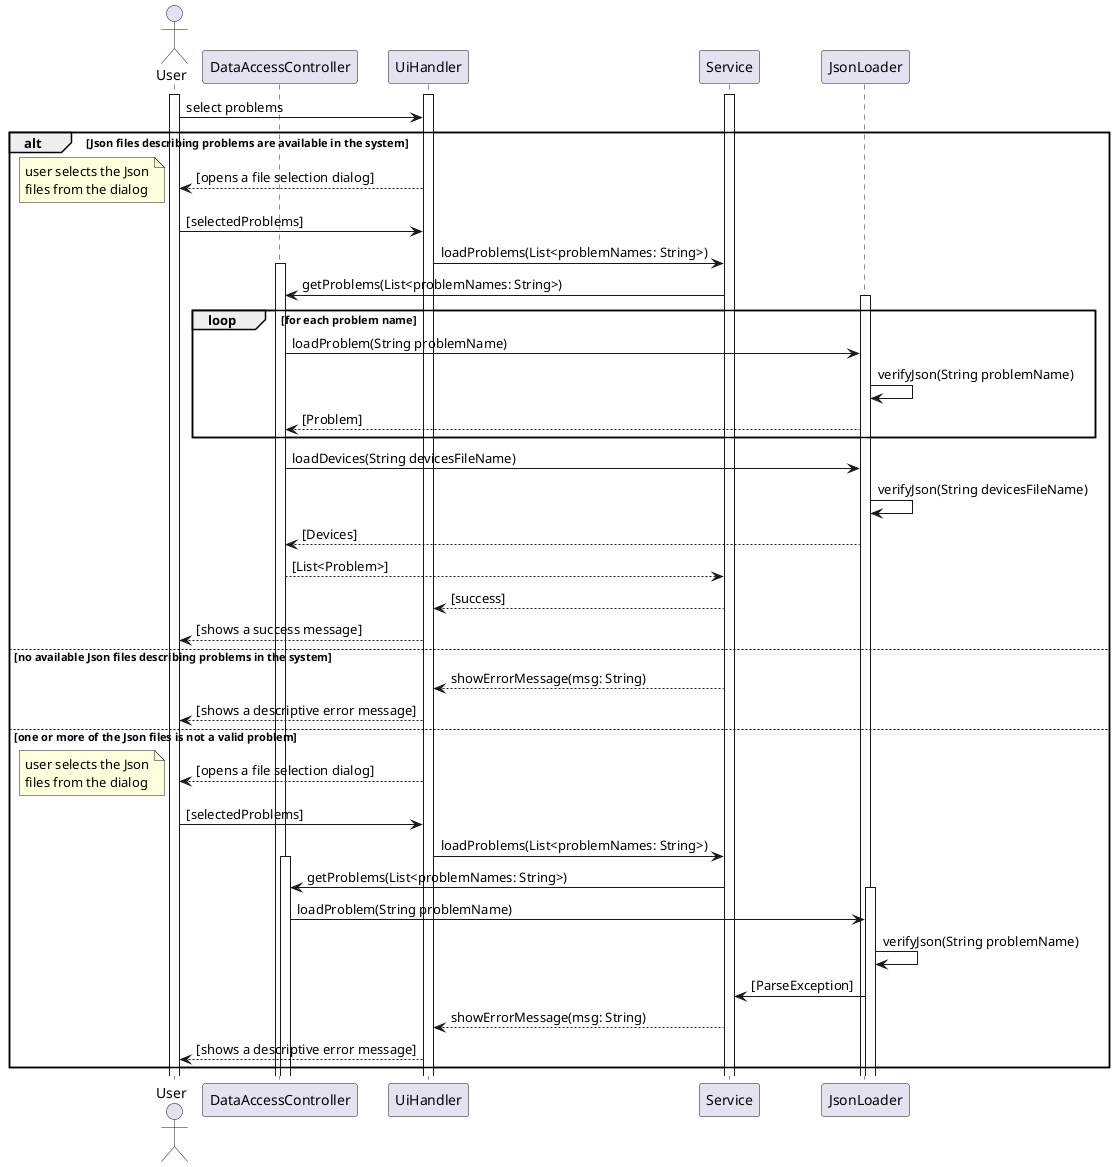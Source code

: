 @startuml
actor User as u
participant DataAccessController as DAC

activate u
activate UiHandler
activate Service


u -> UiHandler : select problems
alt Json files describing problems are available in the system

    UiHandler --> u : [opens a file selection dialog]
    note left
        user selects the Json
        files from the dialog
    end note
    u -> UiHandler : [selectedProblems]
    UiHandler -> Service : loadProblems(List<problemNames: String>)

    activate DAC
    Service -> DAC : getProblems(List<problemNames: String>)

    loop for each problem name
        activate JsonLoader
        DAC -> JsonLoader : loadProblem(String problemName)
        JsonLoader -> JsonLoader : verifyJson(String problemName)
        JsonLoader --> DAC : [Problem]
    end

    DAC -> JsonLoader : loadDevices(String devicesFileName)
    JsonLoader -> JsonLoader : verifyJson(String devicesFileName)
    JsonLoader --> DAC : [Devices]

    DAC -->Service : [List<Problem>]
    Service --> UiHandler : [success]
    UiHandler --> u : [shows a success message]

else no available Json files describing problems in the system

    Service --> UiHandler : showErrorMessage(msg: String)
    UiHandler --> u : [shows a descriptive error message]

else one or more of the Json files is not a valid problem

    UiHandler --> u : [opens a file selection dialog]
    note left
        user selects the Json
        files from the dialog
    end note
    u -> UiHandler : [selectedProblems]
    UiHandler -> Service : loadProblems(List<problemNames: String>)

    activate DAC
    Service -> DAC : getProblems(List<problemNames: String>)

    activate JsonLoader
    DAC -> JsonLoader : loadProblem(String problemName)
    JsonLoader -> JsonLoader : verifyJson(String problemName)
    JsonLoader -> Service : [ParseException]
    Service --> UiHandler : showErrorMessage(msg: String)
    UiHandler --> u : [shows a descriptive error message]
end



@enduml